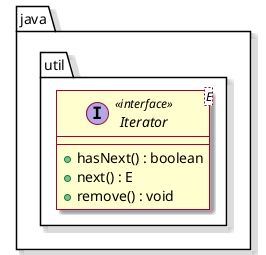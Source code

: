 @startuml
' left to right direction
' hide empty members
skin rose

package java.util {

    interface Iterator<E> <<interface>> {
        + hasNext() : boolean
        + next() : E
        + remove() : void
    }

}

/'
package cl.ucn.disc.pa.iterator {

    package model {

        class Entero {
            - valor: int
            + Entero(valor: int)
            + getValor(): int
            + toString(): String
            + equals(o: Object): boolean
        }

    }

}
'/

@enduml
